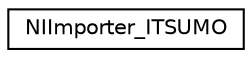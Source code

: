 digraph "Graphical Class Hierarchy"
{
  edge [fontname="Helvetica",fontsize="10",labelfontname="Helvetica",labelfontsize="10"];
  node [fontname="Helvetica",fontsize="10",shape=record];
  rankdir="LR";
  Node0 [label="NIImporter_ITSUMO",height=0.2,width=0.4,color="black", fillcolor="white", style="filled",URL="$d7/d3e/class_n_i_importer___i_t_s_u_m_o.html",tooltip="Importer for networks stored in ITSUMO format. "];
}
